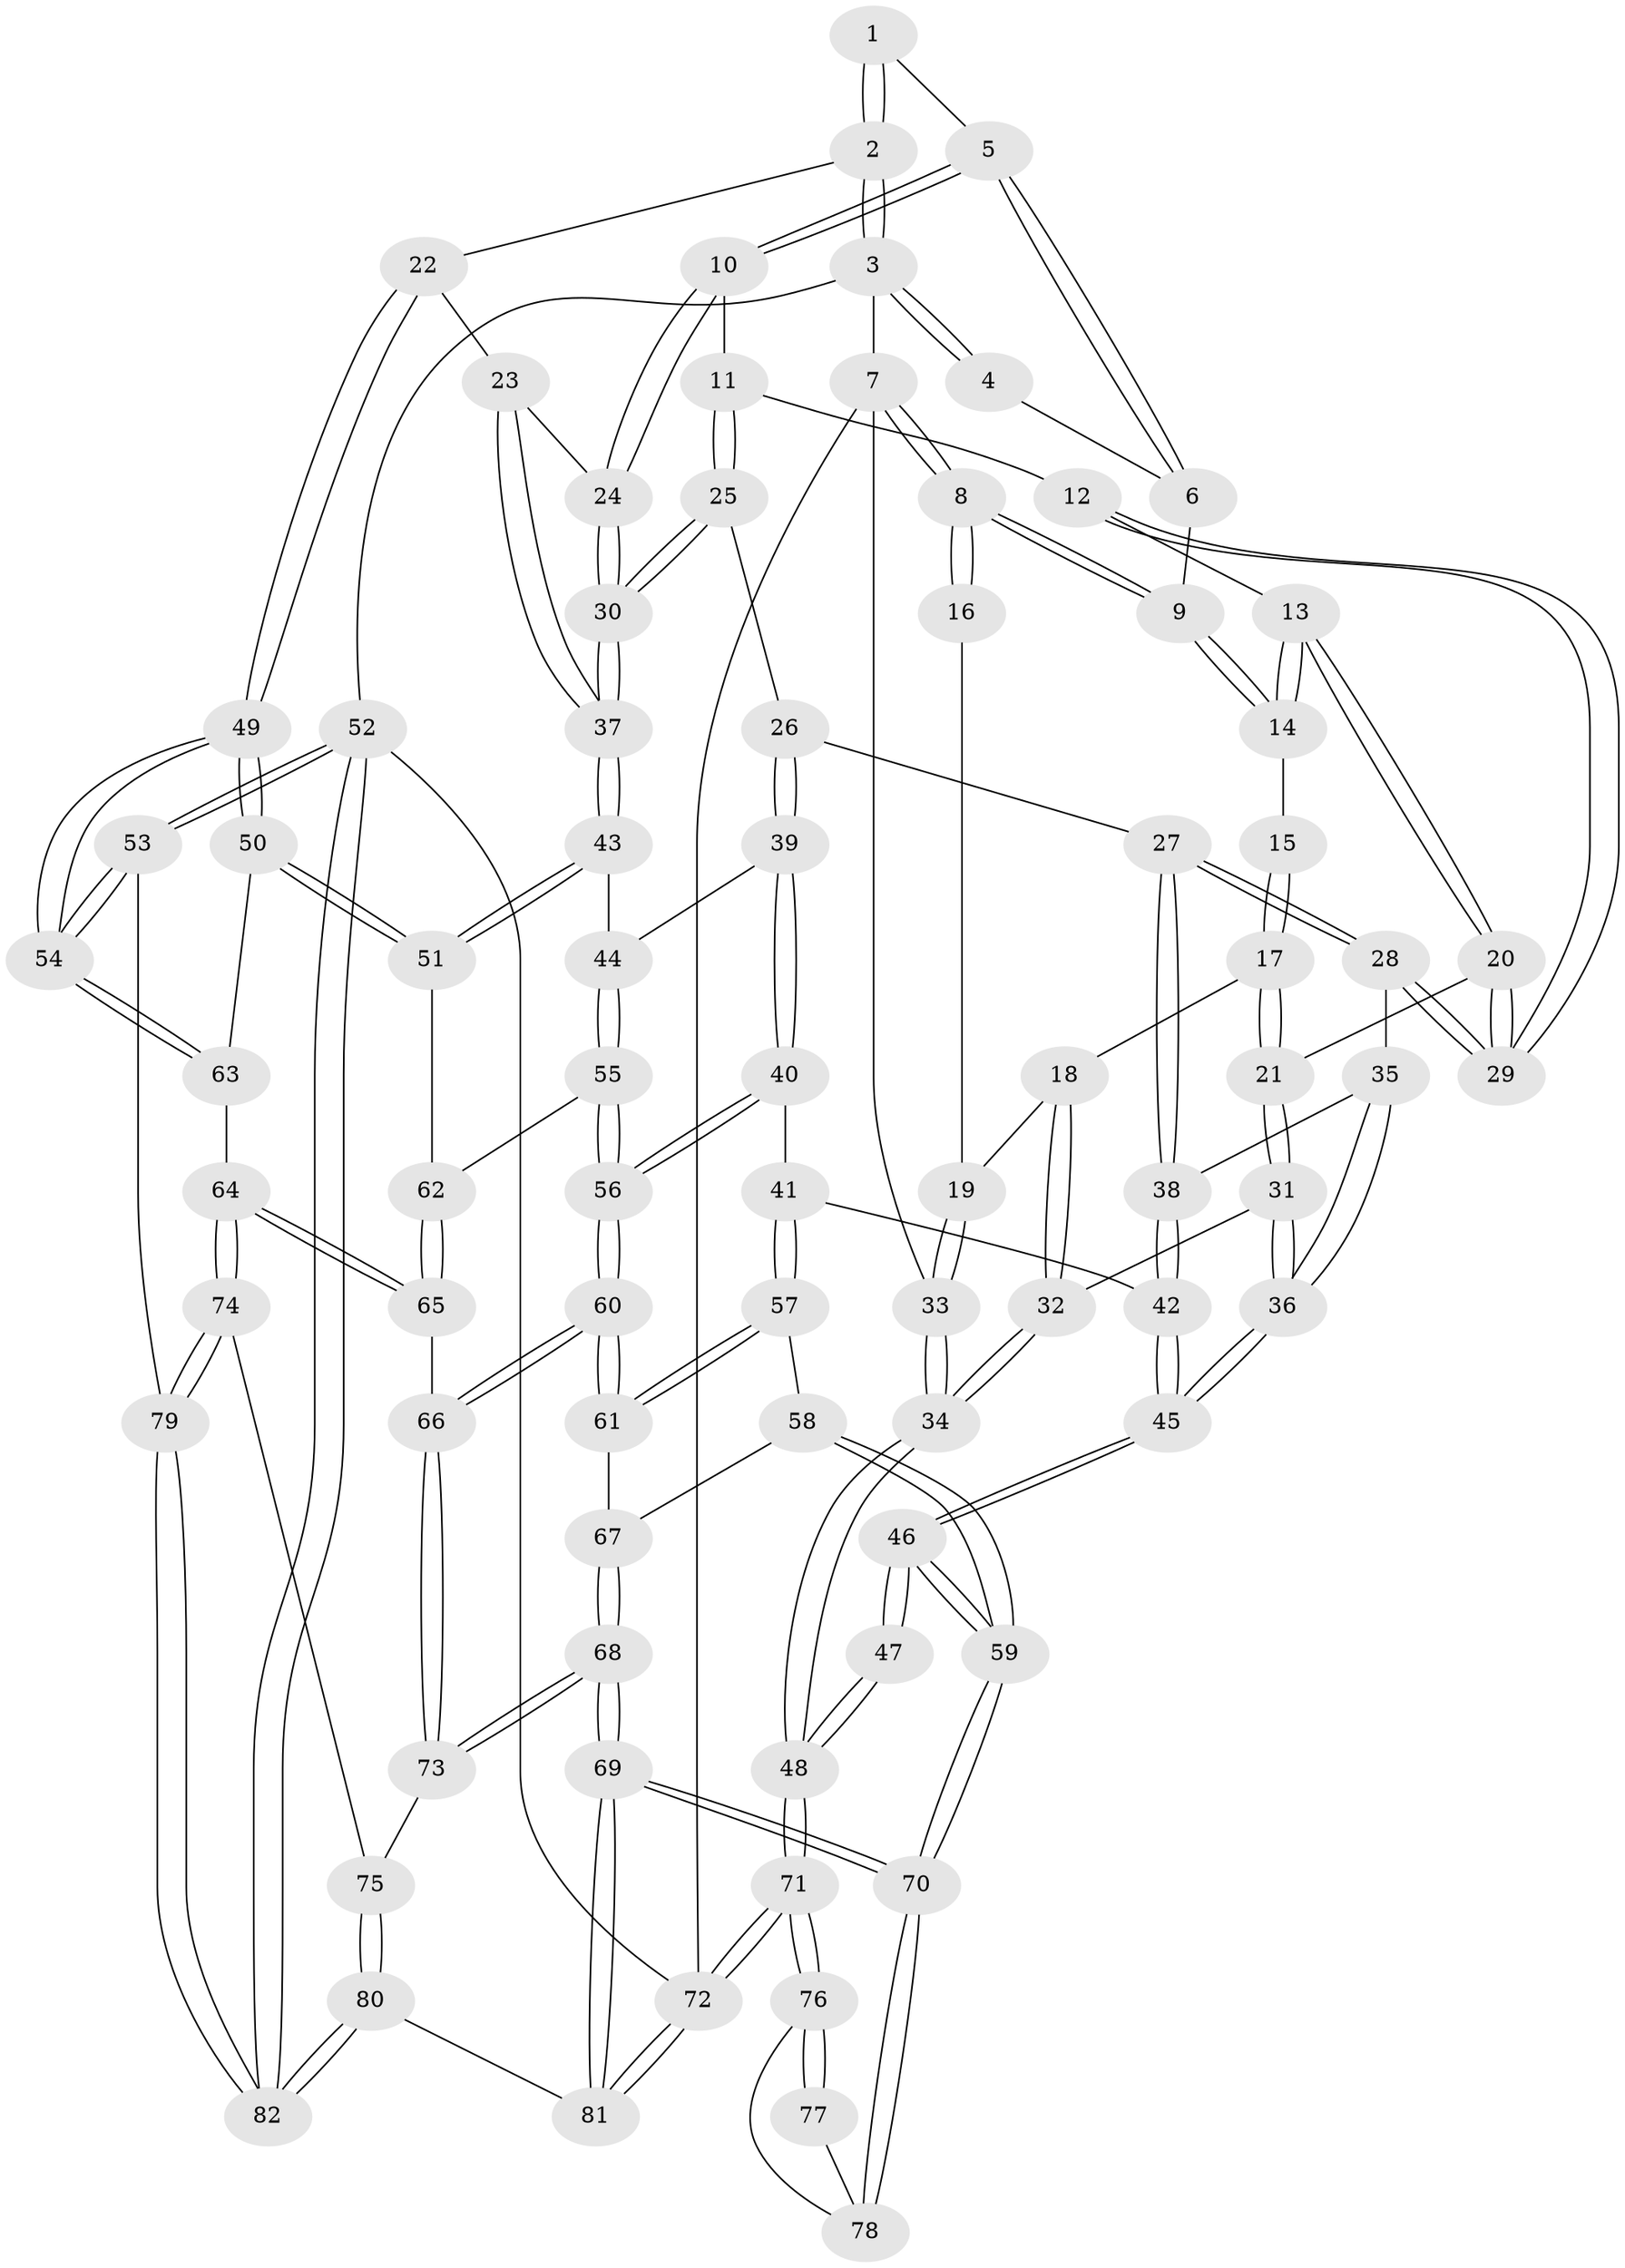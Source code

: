 // coarse degree distribution, {3: 0.16666666666666666, 5: 0.25, 2: 0.08333333333333333, 4: 0.25, 8: 0.041666666666666664, 1: 0.08333333333333333, 10: 0.041666666666666664, 6: 0.08333333333333333}
// Generated by graph-tools (version 1.1) at 2025/07/03/04/25 22:07:01]
// undirected, 82 vertices, 202 edges
graph export_dot {
graph [start="1"]
  node [color=gray90,style=filled];
  1 [pos="+0.8496935796612358+0.07319465665026771"];
  2 [pos="+1+0"];
  3 [pos="+1+0"];
  4 [pos="+0.8381821828592644+0"];
  5 [pos="+0.7999234651502003+0.17119735426791313"];
  6 [pos="+0.5236782950373352+0"];
  7 [pos="+0+0"];
  8 [pos="+0+0"];
  9 [pos="+0.4489965895662052+0"];
  10 [pos="+0.8027277682242355+0.18347580438614094"];
  11 [pos="+0.7646800686054547+0.22053401374853565"];
  12 [pos="+0.7320266190333076+0.2322327710774135"];
  13 [pos="+0.4472493757750882+0.14386021023812312"];
  14 [pos="+0.44736518156162947+0.07718978836193004"];
  15 [pos="+0.12645811331105483+0.19443054082909822"];
  16 [pos="+0.1260899936645041+0.19419776861047397"];
  17 [pos="+0.2490852420613539+0.2747245722213905"];
  18 [pos="+0.22978535850500828+0.2974377634536495"];
  19 [pos="+0.07561179483682265+0.3799103924932119"];
  20 [pos="+0.42161770148135186+0.25116082476104895"];
  21 [pos="+0.402390151811062+0.2713923750556409"];
  22 [pos="+1+0.23328046179613532"];
  23 [pos="+1+0.2497641596751467"];
  24 [pos="+0.9531139950770546+0.24671522699090423"];
  25 [pos="+0.7870340238814167+0.46532019520262996"];
  26 [pos="+0.7370681370429942+0.4684228662368944"];
  27 [pos="+0.6997398051330869+0.46207460732874944"];
  28 [pos="+0.627765991271702+0.39030769795807285"];
  29 [pos="+0.6157387549402659+0.3668052865072061"];
  30 [pos="+0.7873165060549511+0.4654029238937967"];
  31 [pos="+0.3724353145659245+0.4686949972889839"];
  32 [pos="+0.17518464909857726+0.474033983875738"];
  33 [pos="+0+0.5469088927386067"];
  34 [pos="+0+0.5629050900135519"];
  35 [pos="+0.49930729126924417+0.5052337719924974"];
  36 [pos="+0.38818668094608855+0.5070203240527354"];
  37 [pos="+0.8325341681726315+0.501951036649087"];
  38 [pos="+0.6065904614009916+0.5605741314248309"];
  39 [pos="+0.7109749055097312+0.6011096605415539"];
  40 [pos="+0.6465943211999059+0.6451024081359774"];
  41 [pos="+0.6076737173995688+0.6260875107549471"];
  42 [pos="+0.6013985088772423+0.6041787966938514"];
  43 [pos="+0.9002925588419174+0.5925194611134047"];
  44 [pos="+0.7287332024563815+0.6222216913062065"];
  45 [pos="+0.38075291767666014+0.606361341597808"];
  46 [pos="+0.3443137921265949+0.7307323663146762"];
  47 [pos="+0.31414476603959707+0.7217334721681893"];
  48 [pos="+0+0.5919286411706434"];
  49 [pos="+1+0.5844925392452729"];
  50 [pos="+1+0.6053390515896225"];
  51 [pos="+0.9019446329299101+0.5943248735682843"];
  52 [pos="+1+1"];
  53 [pos="+1+0.8856121793717633"];
  54 [pos="+1+0.8512033632392292"];
  55 [pos="+0.7227248230384817+0.7080977819294282"];
  56 [pos="+0.7113181809450948+0.7185043194216227"];
  57 [pos="+0.5903662224612447+0.6509063957316816"];
  58 [pos="+0.499991242672827+0.730284570232079"];
  59 [pos="+0.35892397492249883+0.7593403434126539"];
  60 [pos="+0.7020515468424396+0.7839815397874328"];
  61 [pos="+0.6333812676131071+0.771786843371009"];
  62 [pos="+0.8837249772220256+0.6232147018146703"];
  63 [pos="+0.9468951374419432+0.8007768262090661"];
  64 [pos="+0.8937324978666364+0.8388303587337074"];
  65 [pos="+0.8653784828032648+0.7348938330653235"];
  66 [pos="+0.7063711318728855+0.7921130104931093"];
  67 [pos="+0.6119761601311964+0.7729927601040781"];
  68 [pos="+0.5307515264109237+0.9013650146185088"];
  69 [pos="+0.3928267494805069+1"];
  70 [pos="+0.36803120164268066+0.9676124367763039"];
  71 [pos="+0+0.8274841430451808"];
  72 [pos="+0+1"];
  73 [pos="+0.7083151692569748+0.8005371004027049"];
  74 [pos="+0.8840538266629164+0.873623580559922"];
  75 [pos="+0.740197794517745+0.8662376735455997"];
  76 [pos="+0.045618299113994086+0.8733497118030218"];
  77 [pos="+0.26098095013945266+0.7531243287662385"];
  78 [pos="+0.0702468245513233+0.8798640028991995"];
  79 [pos="+0.8857820951907717+0.8761103328248394"];
  80 [pos="+0.5941290277619466+1"];
  81 [pos="+0.42087112561021245+1"];
  82 [pos="+0.966251877425885+1"];
  1 -- 2;
  1 -- 2;
  1 -- 5;
  2 -- 3;
  2 -- 3;
  2 -- 22;
  3 -- 4;
  3 -- 4;
  3 -- 7;
  3 -- 52;
  4 -- 6;
  5 -- 6;
  5 -- 6;
  5 -- 10;
  5 -- 10;
  6 -- 9;
  7 -- 8;
  7 -- 8;
  7 -- 33;
  7 -- 72;
  8 -- 9;
  8 -- 9;
  8 -- 16;
  8 -- 16;
  9 -- 14;
  9 -- 14;
  10 -- 11;
  10 -- 24;
  10 -- 24;
  11 -- 12;
  11 -- 25;
  11 -- 25;
  12 -- 13;
  12 -- 29;
  12 -- 29;
  13 -- 14;
  13 -- 14;
  13 -- 20;
  13 -- 20;
  14 -- 15;
  15 -- 17;
  15 -- 17;
  16 -- 19;
  17 -- 18;
  17 -- 21;
  17 -- 21;
  18 -- 19;
  18 -- 32;
  18 -- 32;
  19 -- 33;
  19 -- 33;
  20 -- 21;
  20 -- 29;
  20 -- 29;
  21 -- 31;
  21 -- 31;
  22 -- 23;
  22 -- 49;
  22 -- 49;
  23 -- 24;
  23 -- 37;
  23 -- 37;
  24 -- 30;
  24 -- 30;
  25 -- 26;
  25 -- 30;
  25 -- 30;
  26 -- 27;
  26 -- 39;
  26 -- 39;
  27 -- 28;
  27 -- 28;
  27 -- 38;
  27 -- 38;
  28 -- 29;
  28 -- 29;
  28 -- 35;
  30 -- 37;
  30 -- 37;
  31 -- 32;
  31 -- 36;
  31 -- 36;
  32 -- 34;
  32 -- 34;
  33 -- 34;
  33 -- 34;
  34 -- 48;
  34 -- 48;
  35 -- 36;
  35 -- 36;
  35 -- 38;
  36 -- 45;
  36 -- 45;
  37 -- 43;
  37 -- 43;
  38 -- 42;
  38 -- 42;
  39 -- 40;
  39 -- 40;
  39 -- 44;
  40 -- 41;
  40 -- 56;
  40 -- 56;
  41 -- 42;
  41 -- 57;
  41 -- 57;
  42 -- 45;
  42 -- 45;
  43 -- 44;
  43 -- 51;
  43 -- 51;
  44 -- 55;
  44 -- 55;
  45 -- 46;
  45 -- 46;
  46 -- 47;
  46 -- 47;
  46 -- 59;
  46 -- 59;
  47 -- 48;
  47 -- 48;
  48 -- 71;
  48 -- 71;
  49 -- 50;
  49 -- 50;
  49 -- 54;
  49 -- 54;
  50 -- 51;
  50 -- 51;
  50 -- 63;
  51 -- 62;
  52 -- 53;
  52 -- 53;
  52 -- 82;
  52 -- 82;
  52 -- 72;
  53 -- 54;
  53 -- 54;
  53 -- 79;
  54 -- 63;
  54 -- 63;
  55 -- 56;
  55 -- 56;
  55 -- 62;
  56 -- 60;
  56 -- 60;
  57 -- 58;
  57 -- 61;
  57 -- 61;
  58 -- 59;
  58 -- 59;
  58 -- 67;
  59 -- 70;
  59 -- 70;
  60 -- 61;
  60 -- 61;
  60 -- 66;
  60 -- 66;
  61 -- 67;
  62 -- 65;
  62 -- 65;
  63 -- 64;
  64 -- 65;
  64 -- 65;
  64 -- 74;
  64 -- 74;
  65 -- 66;
  66 -- 73;
  66 -- 73;
  67 -- 68;
  67 -- 68;
  68 -- 69;
  68 -- 69;
  68 -- 73;
  68 -- 73;
  69 -- 70;
  69 -- 70;
  69 -- 81;
  69 -- 81;
  70 -- 78;
  70 -- 78;
  71 -- 72;
  71 -- 72;
  71 -- 76;
  71 -- 76;
  72 -- 81;
  72 -- 81;
  73 -- 75;
  74 -- 75;
  74 -- 79;
  74 -- 79;
  75 -- 80;
  75 -- 80;
  76 -- 77;
  76 -- 77;
  76 -- 78;
  77 -- 78;
  79 -- 82;
  79 -- 82;
  80 -- 81;
  80 -- 82;
  80 -- 82;
}
